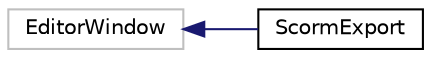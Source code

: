 digraph "Graphical Class Hierarchy"
{
  edge [fontname="Helvetica",fontsize="10",labelfontname="Helvetica",labelfontsize="10"];
  node [fontname="Helvetica",fontsize="10",shape=record];
  rankdir="LR";
  Node1 [label="EditorWindow",height=0.2,width=0.4,color="grey75", fillcolor="white", style="filled"];
  Node1 -> Node2 [dir="back",color="midnightblue",fontsize="10",style="solid",fontname="Helvetica"];
  Node2 [label="ScormExport",height=0.2,width=0.4,color="black", fillcolor="white", style="filled",URL="$class_scorm_export.html",tooltip="This class handles the editor window for the Unity-SCORM Integration Kit "];
}
